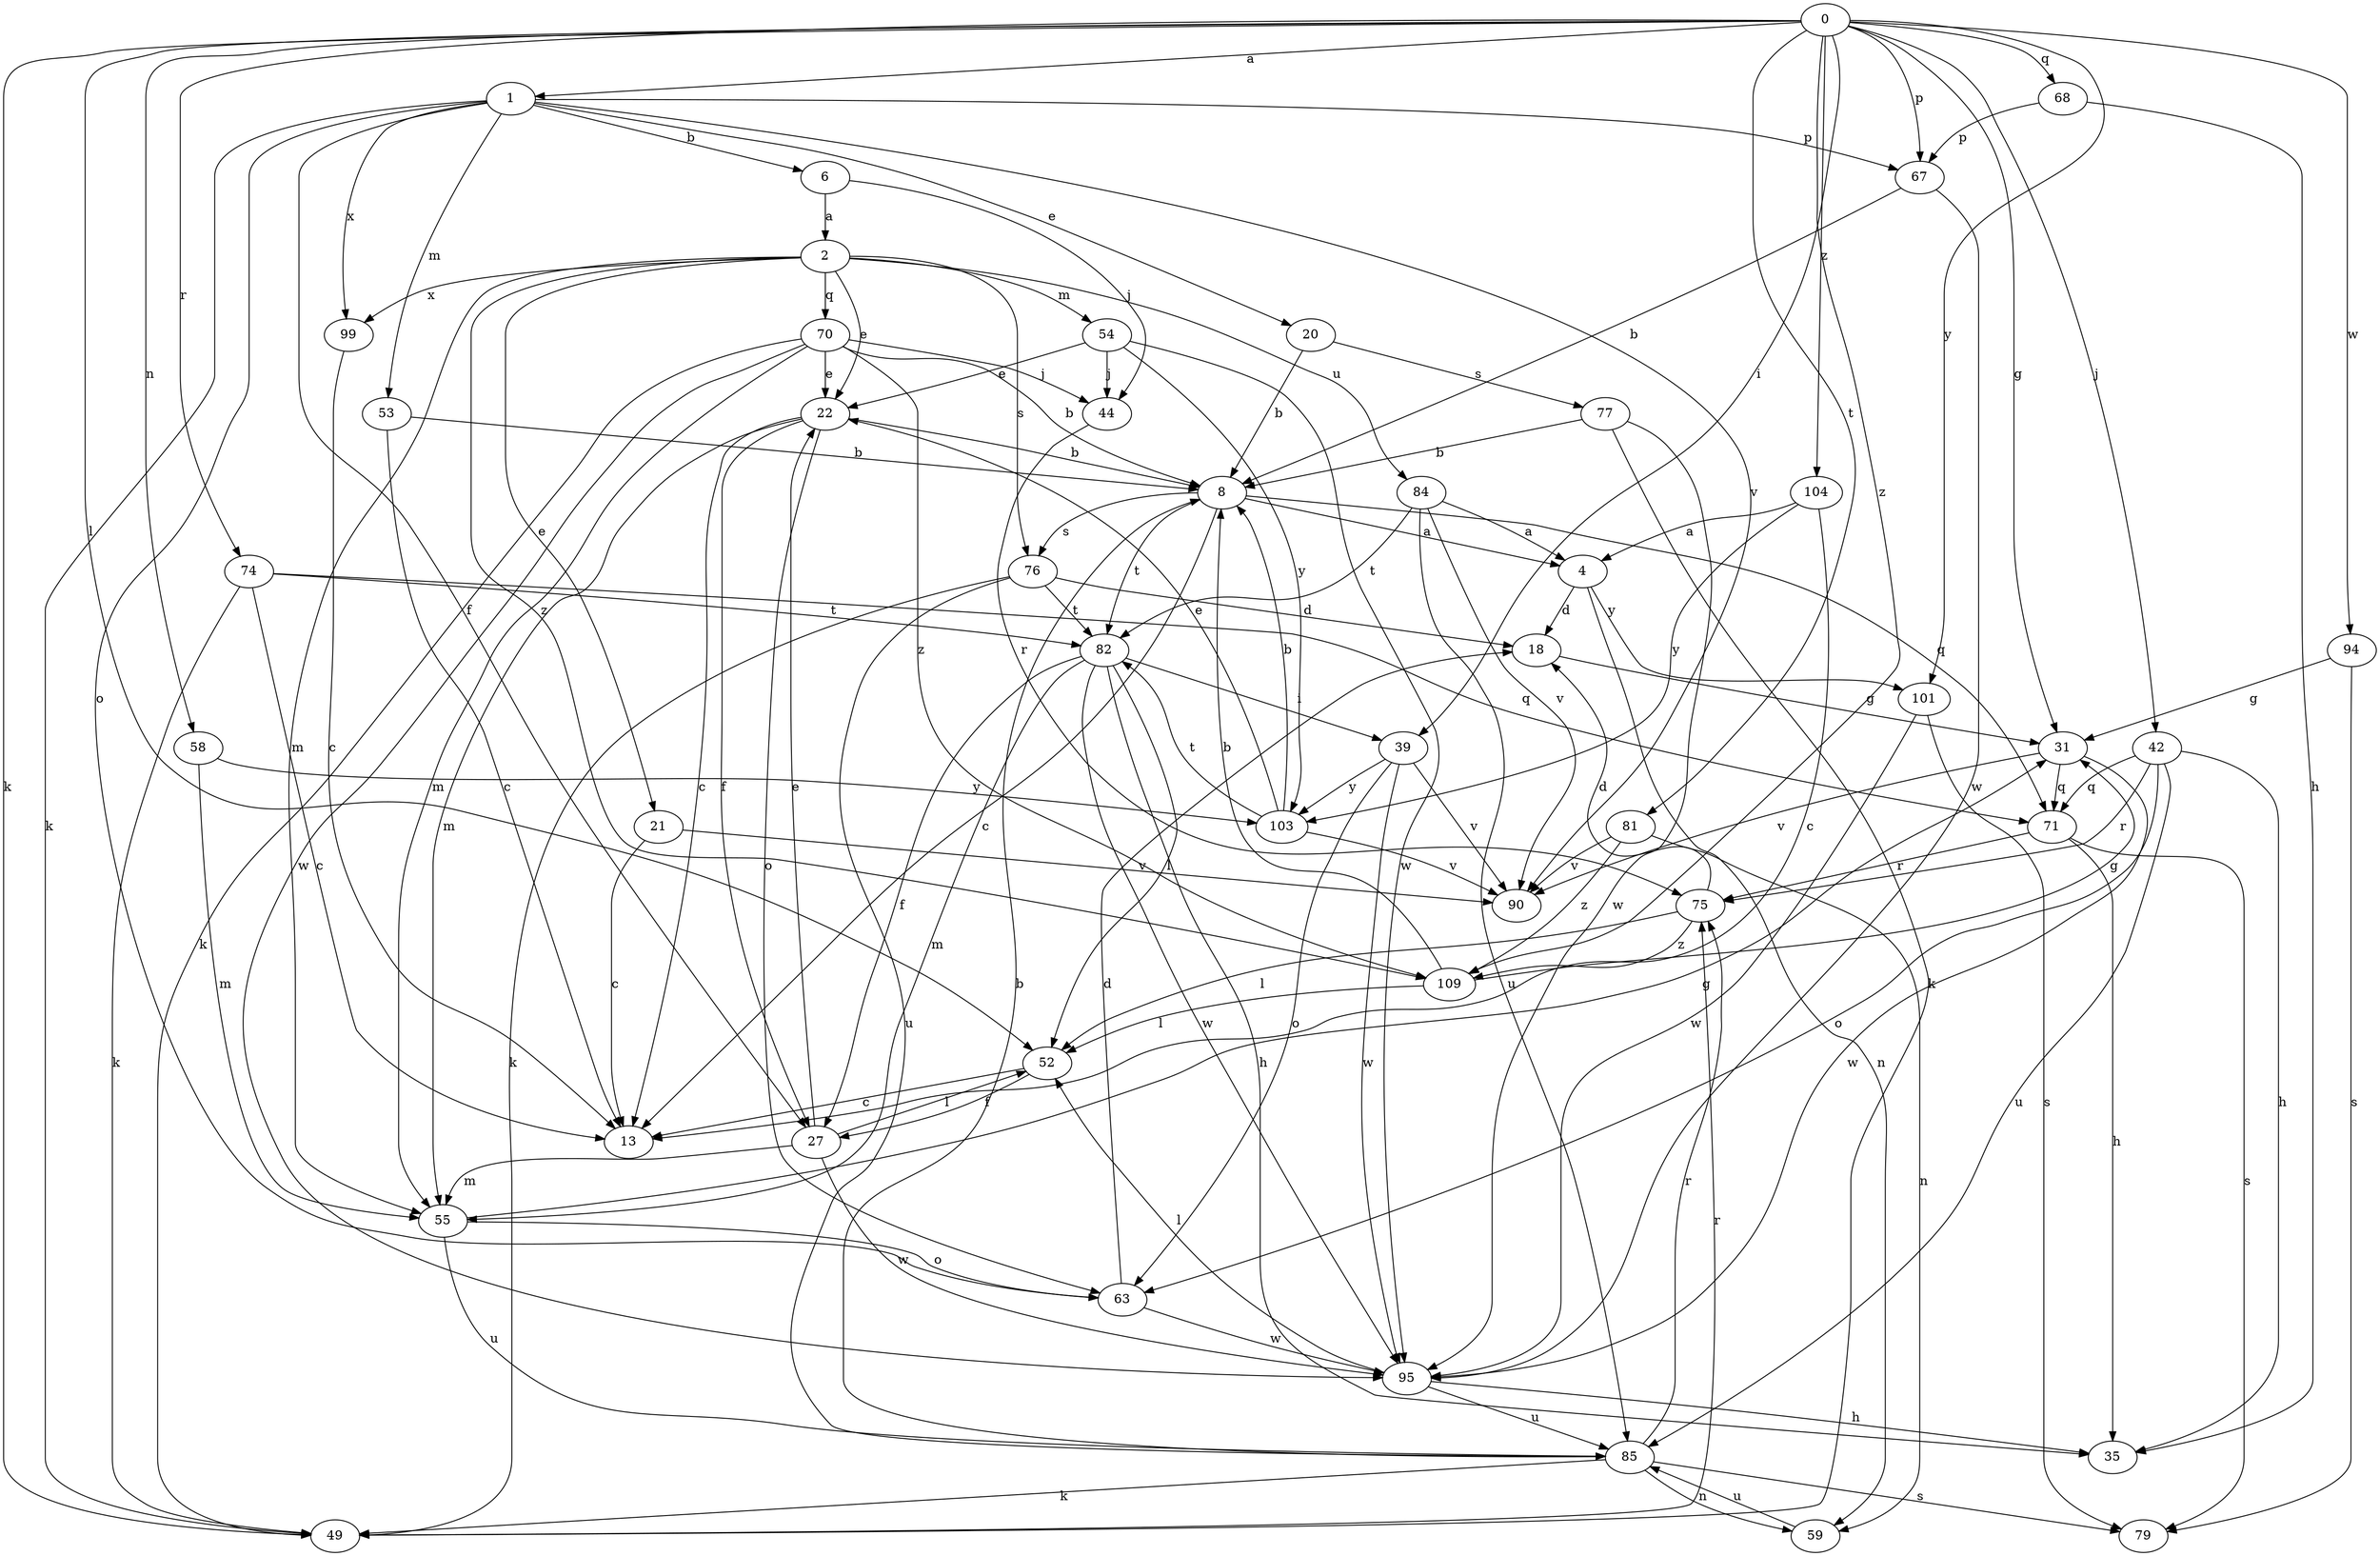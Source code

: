 strict digraph  {
0;
1;
2;
4;
6;
8;
13;
18;
20;
21;
22;
27;
31;
35;
39;
42;
44;
49;
52;
53;
54;
55;
58;
59;
63;
67;
68;
70;
71;
74;
75;
76;
77;
79;
81;
82;
84;
85;
90;
94;
95;
99;
101;
103;
104;
109;
0 -> 1  [label=a];
0 -> 31  [label=g];
0 -> 39  [label=i];
0 -> 42  [label=j];
0 -> 49  [label=k];
0 -> 52  [label=l];
0 -> 58  [label=n];
0 -> 67  [label=p];
0 -> 68  [label=q];
0 -> 74  [label=r];
0 -> 81  [label=t];
0 -> 94  [label=w];
0 -> 101  [label=y];
0 -> 104  [label=z];
0 -> 109  [label=z];
1 -> 6  [label=b];
1 -> 20  [label=e];
1 -> 27  [label=f];
1 -> 49  [label=k];
1 -> 53  [label=m];
1 -> 63  [label=o];
1 -> 67  [label=p];
1 -> 90  [label=v];
1 -> 99  [label=x];
2 -> 21  [label=e];
2 -> 22  [label=e];
2 -> 54  [label=m];
2 -> 55  [label=m];
2 -> 70  [label=q];
2 -> 76  [label=s];
2 -> 84  [label=u];
2 -> 99  [label=x];
2 -> 109  [label=z];
4 -> 18  [label=d];
4 -> 59  [label=n];
4 -> 101  [label=y];
6 -> 2  [label=a];
6 -> 44  [label=j];
8 -> 4  [label=a];
8 -> 13  [label=c];
8 -> 71  [label=q];
8 -> 76  [label=s];
8 -> 82  [label=t];
18 -> 31  [label=g];
20 -> 8  [label=b];
20 -> 77  [label=s];
21 -> 13  [label=c];
21 -> 90  [label=v];
22 -> 8  [label=b];
22 -> 13  [label=c];
22 -> 27  [label=f];
22 -> 55  [label=m];
22 -> 63  [label=o];
27 -> 22  [label=e];
27 -> 52  [label=l];
27 -> 55  [label=m];
27 -> 95  [label=w];
31 -> 71  [label=q];
31 -> 90  [label=v];
31 -> 95  [label=w];
39 -> 63  [label=o];
39 -> 90  [label=v];
39 -> 95  [label=w];
39 -> 103  [label=y];
42 -> 35  [label=h];
42 -> 63  [label=o];
42 -> 71  [label=q];
42 -> 75  [label=r];
42 -> 85  [label=u];
44 -> 75  [label=r];
49 -> 75  [label=r];
52 -> 13  [label=c];
52 -> 27  [label=f];
53 -> 8  [label=b];
53 -> 13  [label=c];
54 -> 22  [label=e];
54 -> 44  [label=j];
54 -> 95  [label=w];
54 -> 103  [label=y];
55 -> 31  [label=g];
55 -> 63  [label=o];
55 -> 85  [label=u];
58 -> 55  [label=m];
58 -> 103  [label=y];
59 -> 85  [label=u];
63 -> 18  [label=d];
63 -> 95  [label=w];
67 -> 8  [label=b];
67 -> 95  [label=w];
68 -> 35  [label=h];
68 -> 67  [label=p];
70 -> 8  [label=b];
70 -> 22  [label=e];
70 -> 44  [label=j];
70 -> 49  [label=k];
70 -> 55  [label=m];
70 -> 95  [label=w];
70 -> 109  [label=z];
71 -> 35  [label=h];
71 -> 75  [label=r];
71 -> 79  [label=s];
74 -> 13  [label=c];
74 -> 49  [label=k];
74 -> 71  [label=q];
74 -> 82  [label=t];
75 -> 18  [label=d];
75 -> 52  [label=l];
75 -> 109  [label=z];
76 -> 18  [label=d];
76 -> 49  [label=k];
76 -> 82  [label=t];
76 -> 85  [label=u];
77 -> 8  [label=b];
77 -> 49  [label=k];
77 -> 95  [label=w];
81 -> 59  [label=n];
81 -> 90  [label=v];
81 -> 109  [label=z];
82 -> 27  [label=f];
82 -> 35  [label=h];
82 -> 39  [label=i];
82 -> 52  [label=l];
82 -> 55  [label=m];
82 -> 95  [label=w];
84 -> 4  [label=a];
84 -> 82  [label=t];
84 -> 85  [label=u];
84 -> 90  [label=v];
85 -> 8  [label=b];
85 -> 49  [label=k];
85 -> 59  [label=n];
85 -> 75  [label=r];
85 -> 79  [label=s];
94 -> 31  [label=g];
94 -> 79  [label=s];
95 -> 35  [label=h];
95 -> 52  [label=l];
95 -> 85  [label=u];
99 -> 13  [label=c];
101 -> 79  [label=s];
101 -> 95  [label=w];
103 -> 8  [label=b];
103 -> 22  [label=e];
103 -> 82  [label=t];
103 -> 90  [label=v];
104 -> 4  [label=a];
104 -> 13  [label=c];
104 -> 103  [label=y];
109 -> 8  [label=b];
109 -> 31  [label=g];
109 -> 52  [label=l];
}
